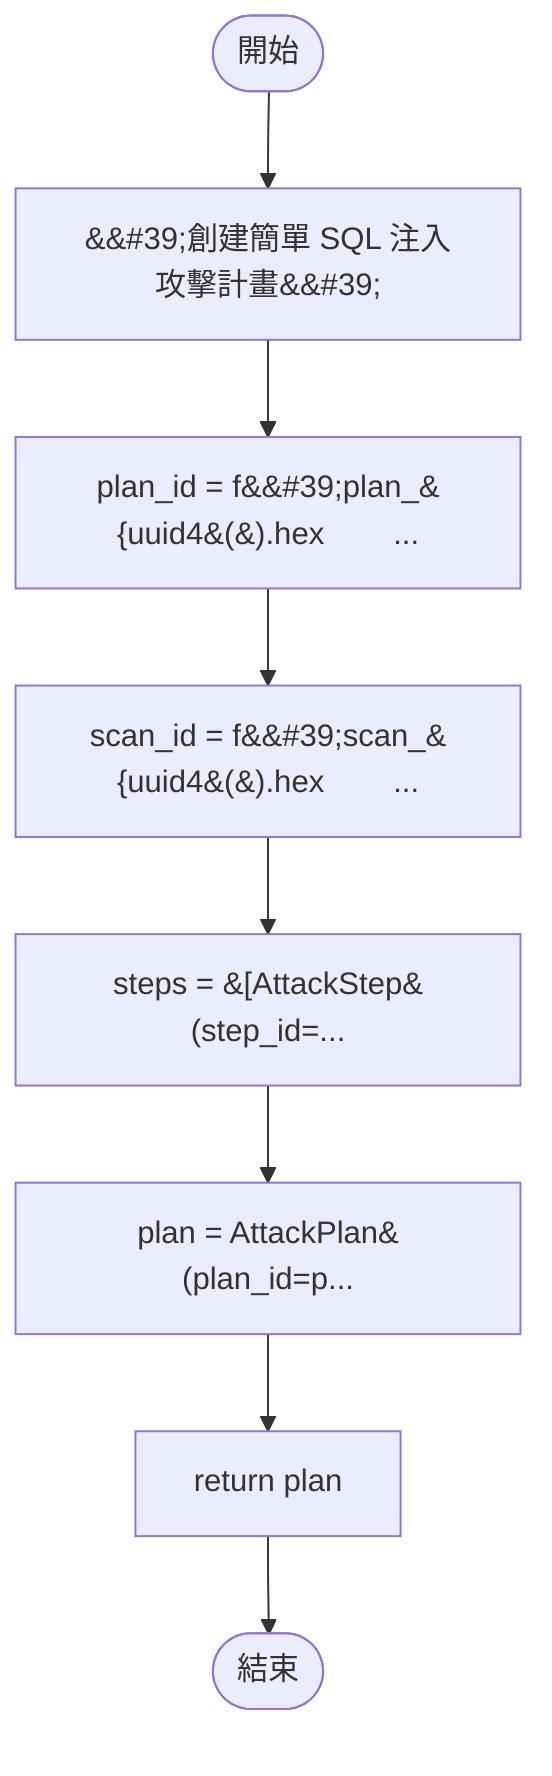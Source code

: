flowchart TB
    n1([開始])
    n2([結束])
    n3[&amp;&#35;39;創建簡單 SQL 注入攻擊計畫&amp;&#35;39;]
    n4[plan_id = f&amp;&#35;39;plan_&#123;uuid4&#40;&#41;.hex&#9...]
    n5[scan_id = f&amp;&#35;39;scan_&#123;uuid4&#40;&#41;.hex&#9...]
    n6[steps = &#91;AttackStep&#40;step_id=...]
    n7[plan = AttackPlan&#40;plan_id=p...]
    n8[return plan]
    n1 --> n3
    n3 --> n4
    n4 --> n5
    n5 --> n6
    n6 --> n7
    n7 --> n8
    n8 --> n2